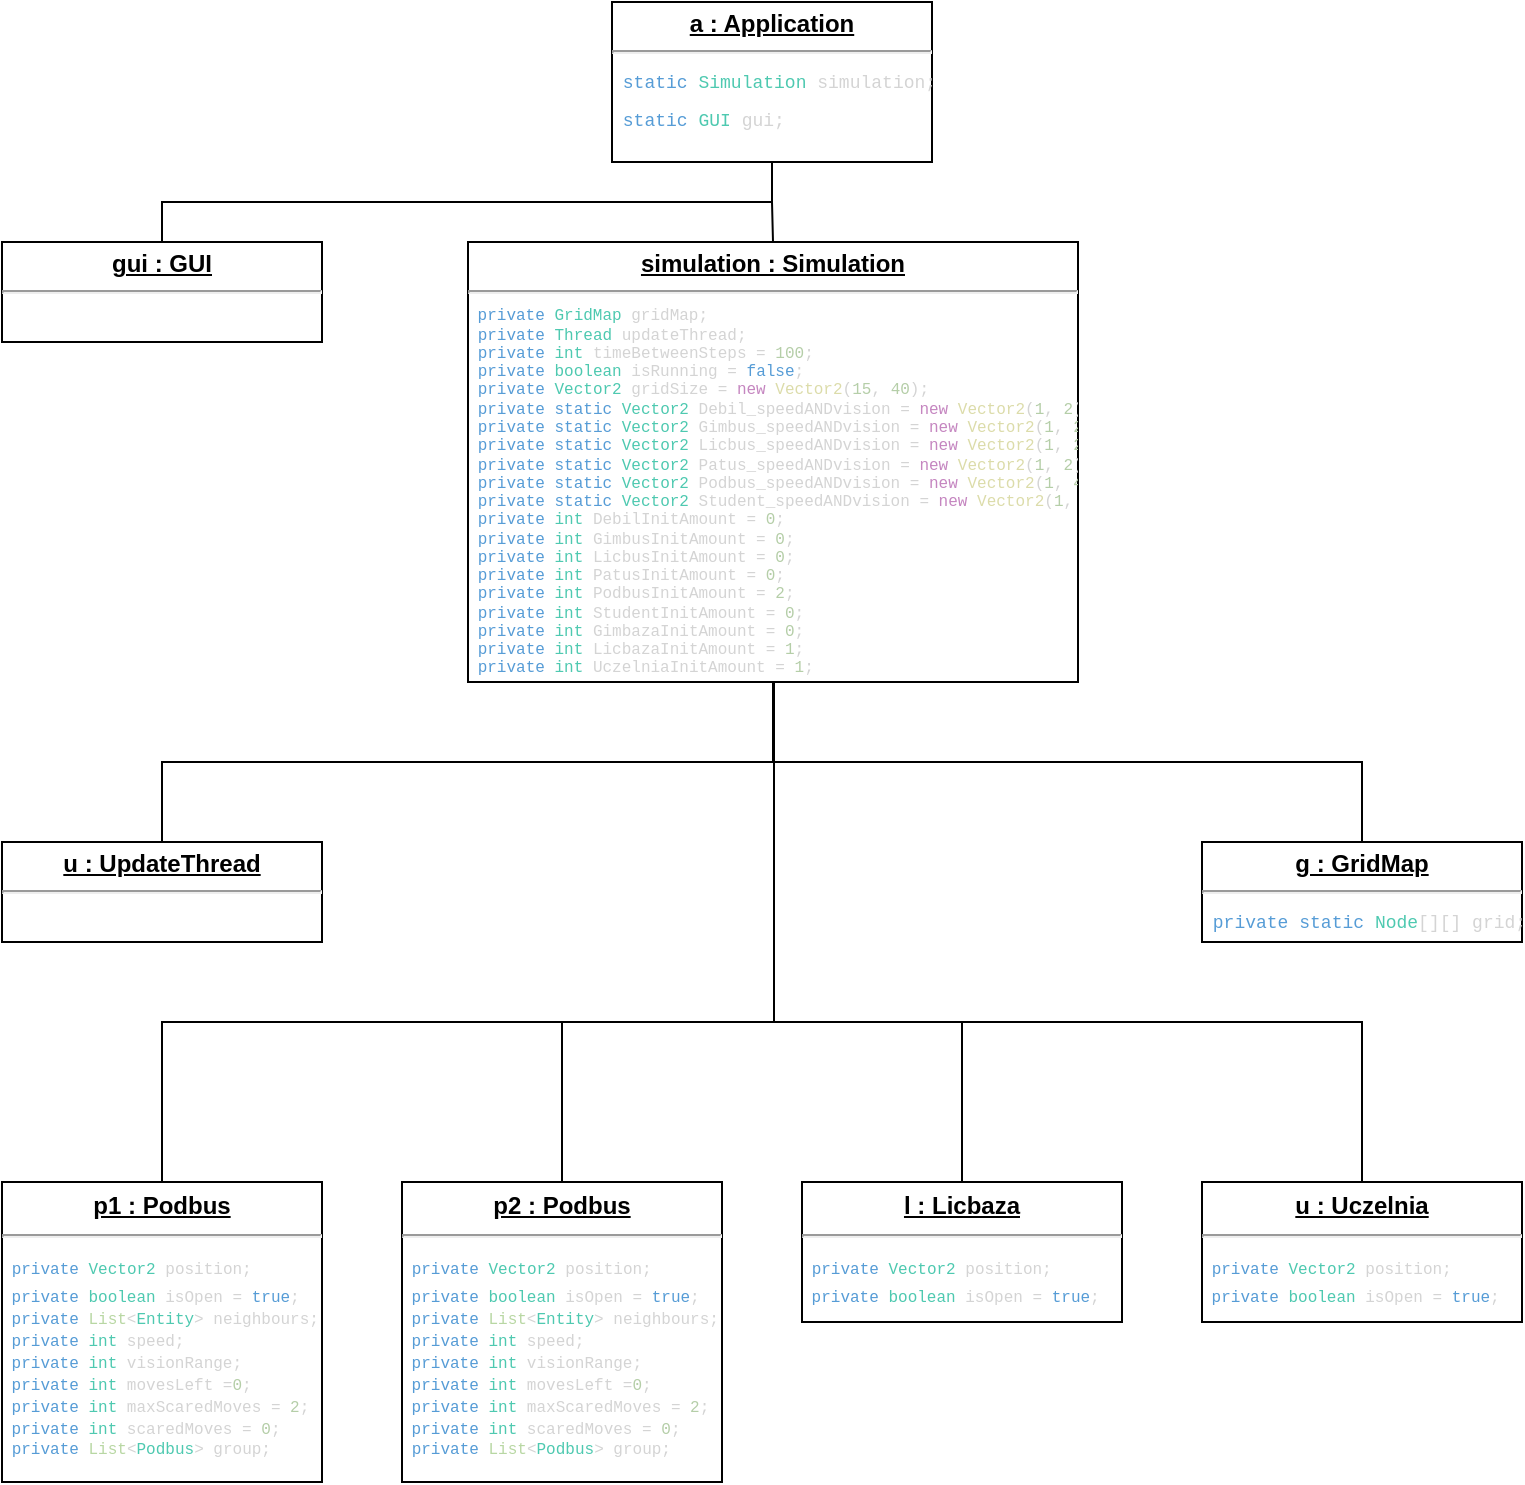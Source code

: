 <mxfile>
    <diagram id="bV4DQXziXlY8srG3EYx8" name="Page-1">
        <mxGraphModel dx="998" dy="830" grid="1" gridSize="10" guides="1" tooltips="1" connect="1" arrows="1" fold="1" page="1" pageScale="1" pageWidth="850" pageHeight="1100" math="0" shadow="0">
            <root>
                <mxCell id="0"/>
                <mxCell id="1" parent="0"/>
                <mxCell id="45" style="edgeStyle=elbowEdgeStyle;html=1;entryX=0.5;entryY=0;entryDx=0;entryDy=0;fontSize=9;fontColor=default;strokeColor=default;elbow=vertical;strokeWidth=1;rounded=0;endArrow=none;endFill=0;" parent="1" source="42" target="44" edge="1">
                    <mxGeometry relative="1" as="geometry"/>
                </mxCell>
                <mxCell id="48" style="edgeStyle=elbowEdgeStyle;rounded=0;elbow=vertical;html=1;exitX=0.5;exitY=1;exitDx=0;exitDy=0;entryX=0.5;entryY=0;entryDx=0;entryDy=0;fontSize=9;fontColor=default;endArrow=none;endFill=0;strokeColor=default;strokeWidth=1;" parent="1" source="42" target="47" edge="1">
                    <mxGeometry relative="1" as="geometry"/>
                </mxCell>
                <mxCell id="42" value="&lt;p style=&quot;margin: 0px ; margin-top: 4px ; text-align: center ; text-decoration: underline&quot;&gt;&lt;b&gt;a : Application&lt;/b&gt;&lt;/p&gt;&lt;hr&gt;&lt;div style=&quot;color: rgb(212 , 212 , 212) ; font-family: &amp;#34;consolas&amp;#34; , &amp;#34;courier new&amp;#34; , monospace ; line-height: 19px ; font-size: 9px&quot;&gt;&lt;div&gt;&lt;span style=&quot;color: rgb(86 , 156 , 214)&quot;&gt;&amp;nbsp;static&lt;/span&gt; &lt;span style=&quot;color: rgb(78 , 201 , 176)&quot;&gt;Simulation&lt;/span&gt; simulation;&lt;/div&gt;&lt;div&gt;&lt;span style=&quot;color: rgb(86 , 156 , 214)&quot;&gt;&amp;nbsp;static&lt;/span&gt; &lt;span style=&quot;color: rgb(78 , 201 , 176)&quot;&gt;GUI&lt;/span&gt; gui;&lt;/div&gt;&lt;/div&gt;" style="verticalAlign=top;align=left;overflow=fill;fontSize=12;fontFamily=Helvetica;html=1;labelBorderColor=none;comic=0;sketch=0;fontColor=default;strokeColor=default;strokeWidth=1;gradientColor=none;" parent="1" vertex="1">
                    <mxGeometry x="345" y="10" width="160" height="80" as="geometry"/>
                </mxCell>
                <mxCell id="44" value="&lt;p style=&quot;margin: 0px ; margin-top: 4px ; text-align: center ; text-decoration: underline&quot;&gt;&lt;b&gt;gui : GUI&lt;/b&gt;&lt;/p&gt;&lt;hr&gt;&lt;p style=&quot;margin: 0px ; margin-left: 8px&quot;&gt;&lt;br&gt;&lt;/p&gt;" style="verticalAlign=top;align=left;overflow=fill;fontSize=12;fontFamily=Helvetica;html=1;labelBackgroundColor=none;labelBorderColor=none;comic=0;sketch=0;fontColor=default;strokeColor=default;strokeWidth=1;gradientColor=none;" parent="1" vertex="1">
                    <mxGeometry x="40" y="130" width="160" height="50" as="geometry"/>
                </mxCell>
                <mxCell id="51" style="edgeStyle=elbowEdgeStyle;rounded=0;elbow=vertical;html=1;entryX=0.5;entryY=0;entryDx=0;entryDy=0;fontSize=8;fontColor=default;endArrow=none;endFill=0;strokeColor=default;strokeWidth=1;" parent="1" source="47" target="50" edge="1">
                    <mxGeometry relative="1" as="geometry"/>
                </mxCell>
                <mxCell id="57" style="edgeStyle=elbowEdgeStyle;rounded=0;elbow=vertical;html=1;fontSize=8;fontColor=default;endArrow=none;endFill=0;strokeColor=default;strokeWidth=1;" parent="1" source="47" target="52" edge="1">
                    <mxGeometry relative="1" as="geometry">
                        <Array as="points">
                            <mxPoint x="426" y="520"/>
                        </Array>
                    </mxGeometry>
                </mxCell>
                <mxCell id="58" style="edgeStyle=elbowEdgeStyle;rounded=0;elbow=vertical;html=1;entryX=0.5;entryY=0;entryDx=0;entryDy=0;fontSize=8;fontColor=default;endArrow=none;endFill=0;strokeColor=default;strokeWidth=1;" parent="1" source="47" target="54" edge="1">
                    <mxGeometry relative="1" as="geometry">
                        <Array as="points">
                            <mxPoint x="426" y="520"/>
                        </Array>
                    </mxGeometry>
                </mxCell>
                <mxCell id="59" style="edgeStyle=elbowEdgeStyle;rounded=0;elbow=vertical;html=1;entryX=0.5;entryY=0;entryDx=0;entryDy=0;fontSize=8;fontColor=default;endArrow=none;endFill=0;strokeColor=default;strokeWidth=1;" parent="1" source="47" target="55" edge="1">
                    <mxGeometry relative="1" as="geometry">
                        <Array as="points">
                            <mxPoint x="426" y="520"/>
                        </Array>
                    </mxGeometry>
                </mxCell>
                <mxCell id="60" style="edgeStyle=elbowEdgeStyle;rounded=0;elbow=vertical;html=1;entryX=0.5;entryY=0;entryDx=0;entryDy=0;fontSize=8;fontColor=default;endArrow=none;endFill=0;strokeColor=default;strokeWidth=1;" parent="1" source="47" target="56" edge="1">
                    <mxGeometry relative="1" as="geometry">
                        <Array as="points">
                            <mxPoint x="426" y="520"/>
                        </Array>
                    </mxGeometry>
                </mxCell>
                <mxCell id="63" style="edgeStyle=elbowEdgeStyle;rounded=0;elbow=vertical;html=1;entryX=0.5;entryY=0;entryDx=0;entryDy=0;fontSize=9;fontColor=default;endArrow=none;endFill=0;strokeColor=default;strokeWidth=1;" parent="1" source="47" target="61" edge="1">
                    <mxGeometry relative="1" as="geometry">
                        <Array as="points">
                            <mxPoint x="426" y="390"/>
                        </Array>
                    </mxGeometry>
                </mxCell>
                <mxCell id="47" value="&lt;p style=&quot;margin: 0px ; margin-top: 4px ; text-align: center ; text-decoration: underline&quot;&gt;&lt;b&gt;simulation : Simulation&lt;/b&gt;&lt;/p&gt;&lt;hr&gt;&lt;div style=&quot;font-family: &amp;#34;consolas&amp;#34; , &amp;#34;courier new&amp;#34; , monospace ; line-height: 1.16 ; font-size: 8px&quot;&gt;&lt;div style=&quot;color: rgb(212 , 212 , 212)&quot;&gt;&lt;span style=&quot;color: rgb(86 , 156 , 214)&quot;&gt;&amp;nbsp;private&lt;/span&gt; &lt;span style=&quot;color: rgb(78 , 201 , 176)&quot;&gt;GridMap&lt;/span&gt; gridMap;&lt;/div&gt;&lt;div&gt;&lt;font color=&quot;#d4d4d4&quot;&gt;&amp;nbsp;&lt;/font&gt;&lt;span style=&quot;color: rgb(86 , 156 , 214)&quot;&gt;private&lt;/span&gt; &lt;span style=&quot;color: rgb(78 , 201 , 176)&quot;&gt;Thread&lt;/span&gt;&lt;font color=&quot;#d4d4d4&quot;&gt; updateThread;&lt;/font&gt;&lt;/div&gt;&lt;div style=&quot;color: rgb(212 , 212 , 212)&quot;&gt;&amp;nbsp;&lt;span style=&quot;color: #569cd6&quot;&gt;private&lt;/span&gt; &lt;span style=&quot;color: #4ec9b0&quot;&gt;int&lt;/span&gt; timeBetweenSteps = &lt;span style=&quot;color: #b5cea8&quot;&gt;100&lt;/span&gt;;&lt;/div&gt;&lt;div style=&quot;color: rgb(212 , 212 , 212)&quot;&gt;&amp;nbsp;&lt;span style=&quot;color: #569cd6&quot;&gt;private&lt;/span&gt; &lt;span style=&quot;color: #4ec9b0&quot;&gt;boolean&lt;/span&gt; isRunning = &lt;span style=&quot;color: #569cd6&quot;&gt;false&lt;/span&gt;;&lt;/div&gt;&lt;div style=&quot;color: rgb(212 , 212 , 212)&quot;&gt;&amp;nbsp;&lt;span style=&quot;color: #569cd6&quot;&gt;private&lt;/span&gt; &lt;span style=&quot;color: #4ec9b0&quot;&gt;Vector2&lt;/span&gt; gridSize = &lt;span style=&quot;color: #c586c0&quot;&gt;new&lt;/span&gt; &lt;span style=&quot;color: #dcdcaa&quot;&gt;Vector2&lt;/span&gt;(&lt;span style=&quot;color: #b5cea8&quot;&gt;15&lt;/span&gt;, &lt;span style=&quot;color: #b5cea8&quot;&gt;40&lt;/span&gt;);&lt;/div&gt;&lt;div style=&quot;color: rgb(212 , 212 , 212)&quot;&gt;&amp;nbsp;&lt;span style=&quot;color: #569cd6&quot;&gt;private&lt;/span&gt; &lt;span style=&quot;color: #569cd6&quot;&gt;static&lt;/span&gt; &lt;span style=&quot;color: #4ec9b0&quot;&gt;Vector2&lt;/span&gt; Debil_speedANDvision = &lt;span style=&quot;color: #c586c0&quot;&gt;new&lt;/span&gt; &lt;span style=&quot;color: #dcdcaa&quot;&gt;Vector2&lt;/span&gt;(&lt;span style=&quot;color: #b5cea8&quot;&gt;1&lt;/span&gt;, &lt;span style=&quot;color: #b5cea8&quot;&gt;2&lt;/span&gt;);&lt;/div&gt;&lt;div style=&quot;color: rgb(212 , 212 , 212)&quot;&gt;&amp;nbsp;&lt;span style=&quot;color: #569cd6&quot;&gt;private&lt;/span&gt; &lt;span style=&quot;color: #569cd6&quot;&gt;static&lt;/span&gt; &lt;span style=&quot;color: #4ec9b0&quot;&gt;Vector2&lt;/span&gt; Gimbus_speedANDvision = &lt;span style=&quot;color: #c586c0&quot;&gt;new&lt;/span&gt; &lt;span style=&quot;color: #dcdcaa&quot;&gt;Vector2&lt;/span&gt;(&lt;span style=&quot;color: #b5cea8&quot;&gt;1&lt;/span&gt;, &lt;span style=&quot;color: #b5cea8&quot;&gt;2&lt;/span&gt;);&lt;/div&gt;&lt;div style=&quot;color: rgb(212 , 212 , 212)&quot;&gt;&amp;nbsp;&lt;span style=&quot;color: #569cd6&quot;&gt;private&lt;/span&gt; &lt;span style=&quot;color: #569cd6&quot;&gt;static&lt;/span&gt; &lt;span style=&quot;color: #4ec9b0&quot;&gt;Vector2&lt;/span&gt; Licbus_speedANDvision = &lt;span style=&quot;color: #c586c0&quot;&gt;new&lt;/span&gt; &lt;span style=&quot;color: #dcdcaa&quot;&gt;Vector2&lt;/span&gt;(&lt;span style=&quot;color: #b5cea8&quot;&gt;1&lt;/span&gt;, &lt;span style=&quot;color: #b5cea8&quot;&gt;2&lt;/span&gt;);&lt;/div&gt;&lt;div style=&quot;color: rgb(212 , 212 , 212)&quot;&gt;&amp;nbsp;&lt;span style=&quot;color: #569cd6&quot;&gt;private&lt;/span&gt; &lt;span style=&quot;color: #569cd6&quot;&gt;static&lt;/span&gt; &lt;span style=&quot;color: #4ec9b0&quot;&gt;Vector2&lt;/span&gt; Patus_speedANDvision = &lt;span style=&quot;color: #c586c0&quot;&gt;new&lt;/span&gt; &lt;span style=&quot;color: #dcdcaa&quot;&gt;Vector2&lt;/span&gt;(&lt;span style=&quot;color: #b5cea8&quot;&gt;1&lt;/span&gt;, &lt;span style=&quot;color: #b5cea8&quot;&gt;2&lt;/span&gt;);&lt;/div&gt;&lt;div style=&quot;color: rgb(212 , 212 , 212)&quot;&gt;&amp;nbsp;&lt;span style=&quot;color: #569cd6&quot;&gt;private&lt;/span&gt; &lt;span style=&quot;color: #569cd6&quot;&gt;static&lt;/span&gt; &lt;span style=&quot;color: #4ec9b0&quot;&gt;Vector2&lt;/span&gt; Podbus_speedANDvision = &lt;span style=&quot;color: #c586c0&quot;&gt;new&lt;/span&gt; &lt;span style=&quot;color: #dcdcaa&quot;&gt;Vector2&lt;/span&gt;(&lt;span style=&quot;color: #b5cea8&quot;&gt;1&lt;/span&gt;, &lt;span style=&quot;color: #b5cea8&quot;&gt;4&lt;/span&gt;);&lt;/div&gt;&lt;div style=&quot;color: rgb(212 , 212 , 212)&quot;&gt;&amp;nbsp;&lt;span style=&quot;color: #569cd6&quot;&gt;private&lt;/span&gt; &lt;span style=&quot;color: #569cd6&quot;&gt;static&lt;/span&gt; &lt;span style=&quot;color: #4ec9b0&quot;&gt;Vector2&lt;/span&gt; Student_speedANDvision = &lt;span style=&quot;color: #c586c0&quot;&gt;new&lt;/span&gt; &lt;span style=&quot;color: #dcdcaa&quot;&gt;Vector2&lt;/span&gt;(&lt;span style=&quot;color: #b5cea8&quot;&gt;1&lt;/span&gt;, &lt;span style=&quot;color: #b5cea8&quot;&gt;2&lt;/span&gt;);&lt;/div&gt;&lt;div style=&quot;color: rgb(212 , 212 , 212)&quot;&gt;&amp;nbsp;&lt;span style=&quot;color: #569cd6&quot;&gt;private&lt;/span&gt; &lt;span style=&quot;color: #4ec9b0&quot;&gt;int&lt;/span&gt; DebilInitAmount = &lt;span style=&quot;color: #b5cea8&quot;&gt;0&lt;/span&gt;;&lt;/div&gt;&lt;div style=&quot;color: rgb(212 , 212 , 212)&quot;&gt;&amp;nbsp;&lt;span style=&quot;color: #569cd6&quot;&gt;private&lt;/span&gt; &lt;span style=&quot;color: #4ec9b0&quot;&gt;int&lt;/span&gt; GimbusInitAmount = &lt;span style=&quot;color: #b5cea8&quot;&gt;0&lt;/span&gt;;&lt;/div&gt;&lt;div style=&quot;color: rgb(212 , 212 , 212)&quot;&gt;&amp;nbsp;&lt;span style=&quot;color: #569cd6&quot;&gt;private&lt;/span&gt; &lt;span style=&quot;color: #4ec9b0&quot;&gt;int&lt;/span&gt; LicbusInitAmount = &lt;span style=&quot;color: #b5cea8&quot;&gt;0&lt;/span&gt;;&lt;/div&gt;&lt;div style=&quot;color: rgb(212 , 212 , 212)&quot;&gt;&amp;nbsp;&lt;span style=&quot;color: #569cd6&quot;&gt;private&lt;/span&gt; &lt;span style=&quot;color: #4ec9b0&quot;&gt;int&lt;/span&gt; PatusInitAmount = &lt;span style=&quot;color: #b5cea8&quot;&gt;0&lt;/span&gt;;&lt;/div&gt;&lt;div&gt;&lt;span style=&quot;color: rgb(212 , 212 , 212)&quot;&gt;&amp;nbsp;&lt;span style=&quot;color: #569cd6&quot;&gt;private&lt;/span&gt; &lt;span style=&quot;color: #4ec9b0&quot;&gt;int&lt;/span&gt; PodbusInitAmount = &lt;/span&gt;&lt;font color=&quot;#b5cea8&quot;&gt;2&lt;/font&gt;&lt;span style=&quot;color: rgb(212 , 212 , 212)&quot;&gt;;&lt;/span&gt;&lt;/div&gt;&lt;div style=&quot;color: rgb(212 , 212 , 212)&quot;&gt;&amp;nbsp;&lt;span style=&quot;color: #569cd6&quot;&gt;private&lt;/span&gt; &lt;span style=&quot;color: #4ec9b0&quot;&gt;int&lt;/span&gt; StudentInitAmount = &lt;span style=&quot;color: #b5cea8&quot;&gt;0&lt;/span&gt;;&lt;/div&gt;&lt;div&gt;&lt;span style=&quot;color: rgb(212 , 212 , 212)&quot;&gt;&amp;nbsp;&lt;span style=&quot;color: #569cd6&quot;&gt;private&lt;/span&gt; &lt;span style=&quot;color: #4ec9b0&quot;&gt;int&lt;/span&gt; GimbazaInitAmount = &lt;/span&gt;&lt;font color=&quot;#b5cea8&quot;&gt;0&lt;/font&gt;&lt;font color=&quot;#d4d4d4&quot;&gt;;&lt;/font&gt;&lt;/div&gt;&lt;div&gt;&lt;span style=&quot;color: rgb(212 , 212 , 212)&quot;&gt;&amp;nbsp;&lt;span style=&quot;color: #569cd6&quot;&gt;private&lt;/span&gt; &lt;span style=&quot;color: #4ec9b0&quot;&gt;int&lt;/span&gt; LicbazaInitAmount = &lt;/span&gt;&lt;font color=&quot;#b5cea8&quot;&gt;1&lt;/font&gt;&lt;font color=&quot;#d4d4d4&quot;&gt;;&lt;/font&gt;&lt;/div&gt;&lt;div&gt;&lt;span style=&quot;color: rgb(212 , 212 , 212)&quot;&gt;&amp;nbsp;&lt;span style=&quot;color: rgb(86 , 156 , 214)&quot;&gt;private&lt;/span&gt; &lt;span style=&quot;color: rgb(78 , 201 , 176)&quot;&gt;int&lt;/span&gt; UczelniaInitAmount = &lt;/span&gt;&lt;font color=&quot;#b5cea8&quot;&gt;1&lt;/font&gt;&lt;font color=&quot;#d4d4d4&quot;&gt;;&lt;/font&gt;&lt;/div&gt;&lt;/div&gt;" style="verticalAlign=top;align=left;overflow=fill;fontSize=12;fontFamily=Helvetica;html=1;labelBackgroundColor=none;labelBorderColor=none;comic=0;sketch=0;fontColor=default;strokeColor=default;strokeWidth=1;gradientColor=none;" parent="1" vertex="1">
                    <mxGeometry x="273" y="130" width="305" height="220" as="geometry"/>
                </mxCell>
                <mxCell id="50" value="&lt;p style=&quot;margin: 0px ; margin-top: 4px ; text-align: center ; text-decoration: underline&quot;&gt;&lt;b&gt;u : UpdateThread&lt;/b&gt;&lt;/p&gt;&lt;hr&gt;&lt;p style=&quot;margin: 0px ; margin-left: 8px&quot;&gt;&lt;br&gt;&lt;/p&gt;" style="verticalAlign=top;align=left;overflow=fill;fontSize=12;fontFamily=Helvetica;html=1;labelBackgroundColor=none;labelBorderColor=none;comic=0;sketch=0;fontColor=default;strokeColor=default;strokeWidth=1;gradientColor=none;" parent="1" vertex="1">
                    <mxGeometry x="40" y="430" width="160" height="50" as="geometry"/>
                </mxCell>
                <mxCell id="52" value="&lt;p style=&quot;margin: 4px 0px 0px ; text-align: center ; text-decoration: underline ; line-height: 1.36&quot;&gt;&lt;b&gt;p1 : Podbus&lt;/b&gt;&lt;/p&gt;&lt;hr&gt;&lt;div style=&quot;font-family: &amp;#34;consolas&amp;#34; , &amp;#34;courier new&amp;#34; , monospace ; line-height: 1.36 ; font-size: 8px&quot;&gt;&lt;div style=&quot;color: rgb(212 , 212 , 212)&quot;&gt;&lt;div style=&quot;line-height: 19px&quot;&gt;&lt;div&gt;&lt;div style=&quot;line-height: 19px&quot;&gt;&lt;div&gt;&lt;span style=&quot;color: rgb(86 , 156 , 214)&quot;&gt;&amp;nbsp;&lt;/span&gt;&lt;span style=&quot;color: rgb(86 , 156 , 214) ; line-height: 1.36&quot;&gt;private&lt;/span&gt;&lt;span&gt; &lt;/span&gt;&lt;span style=&quot;color: rgb(78 , 201 , 176)&quot;&gt;Vector2&lt;/span&gt;&lt;span style=&quot;line-height: 1.36&quot;&gt; position;&lt;/span&gt;&lt;/div&gt;&lt;div style=&quot;line-height: 1.36&quot;&gt;&lt;span style=&quot;color: #569cd6&quot;&gt;&amp;nbsp;private&lt;/span&gt; &lt;span style=&quot;color: #4ec9b0&quot;&gt;boolean&lt;/span&gt; isOpen = &lt;span style=&quot;color: #569cd6&quot;&gt;true&lt;/span&gt;;&lt;/div&gt;&lt;/div&gt;&lt;/div&gt;&lt;div style=&quot;line-height: 1.36&quot;&gt;&lt;span style=&quot;color: #569cd6&quot;&gt;&amp;nbsp;private&lt;/span&gt; &lt;span style=&quot;color: #b8d7a3&quot;&gt;List&lt;/span&gt;&amp;lt;&lt;span style=&quot;color: rgb(78 , 201 , 176) ; line-height: 1.36&quot;&gt;Entity&lt;/span&gt;&amp;gt; neighbours;&lt;/div&gt;&lt;div style=&quot;line-height: 1.36&quot;&gt;&lt;span style=&quot;color: #569cd6&quot;&gt;&amp;nbsp;private&lt;/span&gt; &lt;span style=&quot;color: #4ec9b0&quot;&gt;int&lt;/span&gt; speed;&lt;/div&gt;&lt;div style=&quot;line-height: 1.36&quot;&gt;&lt;span style=&quot;color: #569cd6&quot;&gt;&amp;nbsp;private&lt;/span&gt; &lt;span style=&quot;color: #4ec9b0&quot;&gt;int&lt;/span&gt; visionRange;&lt;/div&gt;&lt;div style=&quot;line-height: 1.36&quot;&gt;&lt;span style=&quot;color: #569cd6&quot;&gt;&amp;nbsp;private&lt;/span&gt; &lt;span style=&quot;color: #4ec9b0&quot;&gt;int&lt;/span&gt; movesLeft =&lt;span style=&quot;color: #b5cea8&quot;&gt;0&lt;/span&gt;;&lt;/div&gt;&lt;div style=&quot;line-height: 1.36&quot;&gt;&lt;span style=&quot;color: rgb(86 , 156 , 214)&quot;&gt;&amp;nbsp;private&lt;/span&gt; &lt;span style=&quot;color: rgb(78 , 201 , 176)&quot;&gt;int&lt;/span&gt; maxScaredMoves = &lt;span style=&quot;color: rgb(181 , 206 , 168)&quot;&gt;2&lt;/span&gt;;&lt;/div&gt;&lt;/div&gt;&lt;/div&gt;&lt;div style=&quot;color: rgb(212 , 212 , 212)&quot;&gt;&lt;span style=&quot;color: #569cd6&quot;&gt;&amp;nbsp;private&lt;/span&gt; &lt;span style=&quot;color: #4ec9b0&quot;&gt;int&lt;/span&gt; scaredMoves = &lt;span style=&quot;color: #b5cea8&quot;&gt;0&lt;/span&gt;;&lt;/div&gt;&lt;div&gt;&lt;font color=&quot;#d4d4d4&quot; style=&quot;font-size: 8px&quot;&gt;&amp;nbsp;&lt;/font&gt;&lt;span style=&quot;color: rgb(86 , 156 , 214)&quot;&gt;private&lt;/span&gt; &lt;span style=&quot;color: rgb(184 , 215 , 163)&quot;&gt;List&lt;/span&gt;&lt;font color=&quot;#d4d4d4&quot; style=&quot;font-size: 8px&quot;&gt;&amp;lt;&lt;/font&gt;&lt;span style=&quot;color: rgb(78 , 201 , 176)&quot;&gt;Podbus&lt;/span&gt;&lt;font color=&quot;#d4d4d4&quot; style=&quot;font-size: 8px&quot;&gt;&amp;gt; group;&lt;/font&gt;&lt;/div&gt;&lt;/div&gt;" style="verticalAlign=top;align=left;overflow=fill;fontSize=12;fontFamily=Helvetica;html=1;labelBackgroundColor=none;labelBorderColor=none;comic=0;sketch=0;fontColor=default;strokeColor=default;strokeWidth=1;gradientColor=none;" parent="1" vertex="1">
                    <mxGeometry x="40" y="600" width="160" height="150" as="geometry"/>
                </mxCell>
                <mxCell id="54" value="&lt;p style=&quot;margin: 4px 0px 0px ; text-align: center ; text-decoration: underline ; line-height: 1.36&quot;&gt;&lt;b&gt;p2 : Podbus&lt;/b&gt;&lt;/p&gt;&lt;hr&gt;&lt;div style=&quot;font-family: &amp;#34;consolas&amp;#34; , &amp;#34;courier new&amp;#34; , monospace ; line-height: 1.36 ; font-size: 8px&quot;&gt;&lt;div style=&quot;color: rgb(212 , 212 , 212)&quot;&gt;&lt;div style=&quot;line-height: 19px&quot;&gt;&lt;div&gt;&lt;div style=&quot;line-height: 19px&quot;&gt;&lt;div&gt;&lt;span style=&quot;color: rgb(86 , 156 , 214)&quot;&gt;&amp;nbsp;&lt;/span&gt;&lt;span style=&quot;color: rgb(86 , 156 , 214) ; line-height: 1.36&quot;&gt;private&lt;/span&gt;&lt;span&gt; &lt;/span&gt;&lt;span style=&quot;color: rgb(78 , 201 , 176)&quot;&gt;Vector2&lt;/span&gt;&lt;span style=&quot;line-height: 1.36&quot;&gt; position;&lt;/span&gt;&lt;/div&gt;&lt;div style=&quot;line-height: 1.36&quot;&gt;&lt;span style=&quot;color: #569cd6&quot;&gt;&amp;nbsp;private&lt;/span&gt; &lt;span style=&quot;color: #4ec9b0&quot;&gt;boolean&lt;/span&gt; isOpen = &lt;span style=&quot;color: #569cd6&quot;&gt;true&lt;/span&gt;;&lt;/div&gt;&lt;/div&gt;&lt;/div&gt;&lt;div style=&quot;line-height: 1.36&quot;&gt;&lt;span style=&quot;color: #569cd6&quot;&gt;&amp;nbsp;private&lt;/span&gt; &lt;span style=&quot;color: #b8d7a3&quot;&gt;List&lt;/span&gt;&amp;lt;&lt;span style=&quot;color: rgb(78 , 201 , 176) ; line-height: 1.36&quot;&gt;Entity&lt;/span&gt;&amp;gt; neighbours;&lt;/div&gt;&lt;div style=&quot;line-height: 1.36&quot;&gt;&lt;span style=&quot;color: #569cd6&quot;&gt;&amp;nbsp;private&lt;/span&gt; &lt;span style=&quot;color: #4ec9b0&quot;&gt;int&lt;/span&gt; speed;&lt;/div&gt;&lt;div style=&quot;line-height: 1.36&quot;&gt;&lt;span style=&quot;color: #569cd6&quot;&gt;&amp;nbsp;private&lt;/span&gt; &lt;span style=&quot;color: #4ec9b0&quot;&gt;int&lt;/span&gt; visionRange;&lt;/div&gt;&lt;div style=&quot;line-height: 1.36&quot;&gt;&lt;span style=&quot;color: #569cd6&quot;&gt;&amp;nbsp;private&lt;/span&gt; &lt;span style=&quot;color: #4ec9b0&quot;&gt;int&lt;/span&gt; movesLeft =&lt;span style=&quot;color: #b5cea8&quot;&gt;0&lt;/span&gt;;&lt;/div&gt;&lt;div style=&quot;line-height: 1.36&quot;&gt;&lt;span style=&quot;color: rgb(86 , 156 , 214)&quot;&gt;&amp;nbsp;private&lt;/span&gt; &lt;span style=&quot;color: rgb(78 , 201 , 176)&quot;&gt;int&lt;/span&gt; maxScaredMoves = &lt;span style=&quot;color: rgb(181 , 206 , 168)&quot;&gt;2&lt;/span&gt;;&lt;/div&gt;&lt;/div&gt;&lt;/div&gt;&lt;div style=&quot;color: rgb(212 , 212 , 212)&quot;&gt;&lt;span style=&quot;color: #569cd6&quot;&gt;&amp;nbsp;private&lt;/span&gt; &lt;span style=&quot;color: #4ec9b0&quot;&gt;int&lt;/span&gt; scaredMoves = &lt;span style=&quot;color: #b5cea8&quot;&gt;0&lt;/span&gt;;&lt;/div&gt;&lt;div&gt;&lt;font color=&quot;#d4d4d4&quot; style=&quot;font-size: 8px&quot;&gt;&amp;nbsp;&lt;/font&gt;&lt;span style=&quot;color: rgb(86 , 156 , 214)&quot;&gt;private&lt;/span&gt; &lt;span style=&quot;color: rgb(184 , 215 , 163)&quot;&gt;List&lt;/span&gt;&lt;font color=&quot;#d4d4d4&quot; style=&quot;font-size: 8px&quot;&gt;&amp;lt;&lt;/font&gt;&lt;span style=&quot;color: rgb(78 , 201 , 176)&quot;&gt;Podbus&lt;/span&gt;&lt;font color=&quot;#d4d4d4&quot; style=&quot;font-size: 8px&quot;&gt;&amp;gt; group;&lt;/font&gt;&lt;/div&gt;&lt;/div&gt;" style="verticalAlign=top;align=left;overflow=fill;fontSize=12;fontFamily=Helvetica;html=1;labelBackgroundColor=none;labelBorderColor=none;comic=0;sketch=0;fontColor=default;strokeColor=default;strokeWidth=1;gradientColor=none;" parent="1" vertex="1">
                    <mxGeometry x="240" y="600" width="160" height="150" as="geometry"/>
                </mxCell>
                <mxCell id="55" value="&lt;p style=&quot;margin: 4px 0px 0px ; text-align: center ; text-decoration: underline ; line-height: 1.36&quot;&gt;&lt;b&gt;l : Licbaza&lt;/b&gt;&lt;/p&gt;&lt;hr&gt;&lt;div style=&quot;font-family: &amp;#34;consolas&amp;#34; , &amp;#34;courier new&amp;#34; , monospace ; line-height: 1.36 ; font-size: 8px&quot;&gt;&lt;div style=&quot;color: rgb(212 , 212 , 212)&quot;&gt;&lt;div style=&quot;line-height: 19px&quot;&gt;&lt;div&gt;&lt;div style=&quot;line-height: 19px&quot;&gt;&lt;div&gt;&lt;span style=&quot;color: rgb(86 , 156 , 214)&quot;&gt;&amp;nbsp;&lt;/span&gt;&lt;span style=&quot;color: rgb(86 , 156 , 214) ; line-height: 1.36&quot;&gt;private&lt;/span&gt;&lt;span&gt; &lt;/span&gt;&lt;span style=&quot;color: rgb(78 , 201 , 176)&quot;&gt;Vector2&lt;/span&gt;&lt;span style=&quot;line-height: 1.36&quot;&gt; position;&lt;/span&gt;&lt;/div&gt;&lt;div style=&quot;line-height: 1.36&quot;&gt;&lt;span style=&quot;color: #569cd6&quot;&gt;&amp;nbsp;private&lt;/span&gt; &lt;span style=&quot;color: #4ec9b0&quot;&gt;boolean&lt;/span&gt; isOpen = &lt;span style=&quot;color: #569cd6&quot;&gt;true&lt;/span&gt;;&lt;/div&gt;&lt;/div&gt;&lt;/div&gt;&lt;div style=&quot;line-height: 1.36&quot;&gt;&lt;br&gt;&lt;/div&gt;&lt;/div&gt;&lt;/div&gt;&lt;/div&gt;" style="verticalAlign=top;align=left;overflow=fill;fontSize=12;fontFamily=Helvetica;html=1;labelBackgroundColor=none;labelBorderColor=none;comic=0;sketch=0;fontColor=default;strokeColor=default;strokeWidth=1;gradientColor=none;" parent="1" vertex="1">
                    <mxGeometry x="440" y="600" width="160" height="70" as="geometry"/>
                </mxCell>
                <mxCell id="56" value="&lt;p style=&quot;margin: 4px 0px 0px ; text-align: center ; text-decoration: underline ; line-height: 1.36&quot;&gt;&lt;b&gt;u : Uczelnia&lt;/b&gt;&lt;/p&gt;&lt;hr&gt;&lt;div style=&quot;font-family: &amp;#34;consolas&amp;#34; , &amp;#34;courier new&amp;#34; , monospace ; line-height: 1.36 ; font-size: 8px&quot;&gt;&lt;div style=&quot;color: rgb(212 , 212 , 212)&quot;&gt;&lt;div style=&quot;line-height: 19px&quot;&gt;&lt;div&gt;&lt;div style=&quot;line-height: 19px&quot;&gt;&lt;div&gt;&lt;span style=&quot;color: rgb(86 , 156 , 214)&quot;&gt;&amp;nbsp;&lt;/span&gt;&lt;span style=&quot;color: rgb(86 , 156 , 214) ; line-height: 1.36&quot;&gt;private&lt;/span&gt;&lt;span&gt; &lt;/span&gt;&lt;span style=&quot;color: rgb(78 , 201 , 176)&quot;&gt;Vector2&lt;/span&gt;&lt;span style=&quot;line-height: 1.36&quot;&gt; position;&lt;/span&gt;&lt;/div&gt;&lt;div style=&quot;line-height: 1.36&quot;&gt;&lt;span style=&quot;color: #569cd6&quot;&gt;&amp;nbsp;private&lt;/span&gt; &lt;span style=&quot;color: #4ec9b0&quot;&gt;boolean&lt;/span&gt; isOpen = &lt;span style=&quot;color: #569cd6&quot;&gt;true&lt;/span&gt;;&lt;/div&gt;&lt;/div&gt;&lt;/div&gt;&lt;div style=&quot;line-height: 1.36&quot;&gt;&lt;br&gt;&lt;/div&gt;&lt;/div&gt;&lt;/div&gt;&lt;/div&gt;" style="verticalAlign=top;align=left;overflow=fill;fontSize=12;fontFamily=Helvetica;html=1;labelBackgroundColor=none;labelBorderColor=none;comic=0;sketch=0;fontColor=default;strokeColor=default;strokeWidth=1;gradientColor=none;" parent="1" vertex="1">
                    <mxGeometry x="640" y="600" width="160" height="70" as="geometry"/>
                </mxCell>
                <mxCell id="61" value="&lt;p style=&quot;margin: 0px ; margin-top: 4px ; text-align: center ; text-decoration: underline&quot;&gt;&lt;b&gt;g : GridMap&lt;/b&gt;&lt;/p&gt;&lt;hr&gt;&lt;div style=&quot;color: rgb(212 , 212 , 212) ; font-family: &amp;#34;consolas&amp;#34; , &amp;#34;courier new&amp;#34; , monospace ; line-height: 19px ; font-size: 9px&quot;&gt;&lt;span style=&quot;color: rgb(86 , 156 , 214)&quot;&gt;&amp;nbsp;private&lt;/span&gt; &lt;span style=&quot;color: rgb(86 , 156 , 214)&quot;&gt;static&lt;/span&gt; &lt;span style=&quot;color: rgb(78 , 201 , 176)&quot;&gt;Node&lt;/span&gt;[][] grid;&lt;/div&gt;" style="verticalAlign=top;align=left;overflow=fill;fontSize=12;fontFamily=Helvetica;html=1;labelBackgroundColor=none;labelBorderColor=none;comic=0;sketch=0;fontColor=default;strokeColor=default;strokeWidth=1;gradientColor=none;" parent="1" vertex="1">
                    <mxGeometry x="640" y="430" width="160" height="50" as="geometry"/>
                </mxCell>
            </root>
        </mxGraphModel>
    </diagram>
</mxfile>